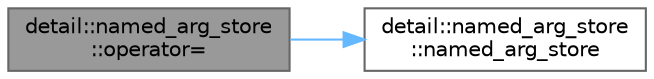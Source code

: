 digraph "detail::named_arg_store::operator="
{
 // LATEX_PDF_SIZE
  bgcolor="transparent";
  edge [fontname=Helvetica,fontsize=10,labelfontname=Helvetica,labelfontsize=10];
  node [fontname=Helvetica,fontsize=10,shape=box,height=0.2,width=0.4];
  rankdir="LR";
  Node1 [id="Node000001",label="detail::named_arg_store\l::operator=",height=0.2,width=0.4,color="gray40", fillcolor="grey60", style="filled", fontcolor="black",tooltip=" "];
  Node1 -> Node2 [id="edge1_Node000001_Node000002",color="steelblue1",style="solid",tooltip=" "];
  Node2 [id="Node000002",label="detail::named_arg_store\l::named_arg_store",height=0.2,width=0.4,color="grey40", fillcolor="white", style="filled",URL="$structdetail_1_1named__arg__store.html#a3c9908ed5b5f466c7ecee12c81a17a17",tooltip=" "];
}
